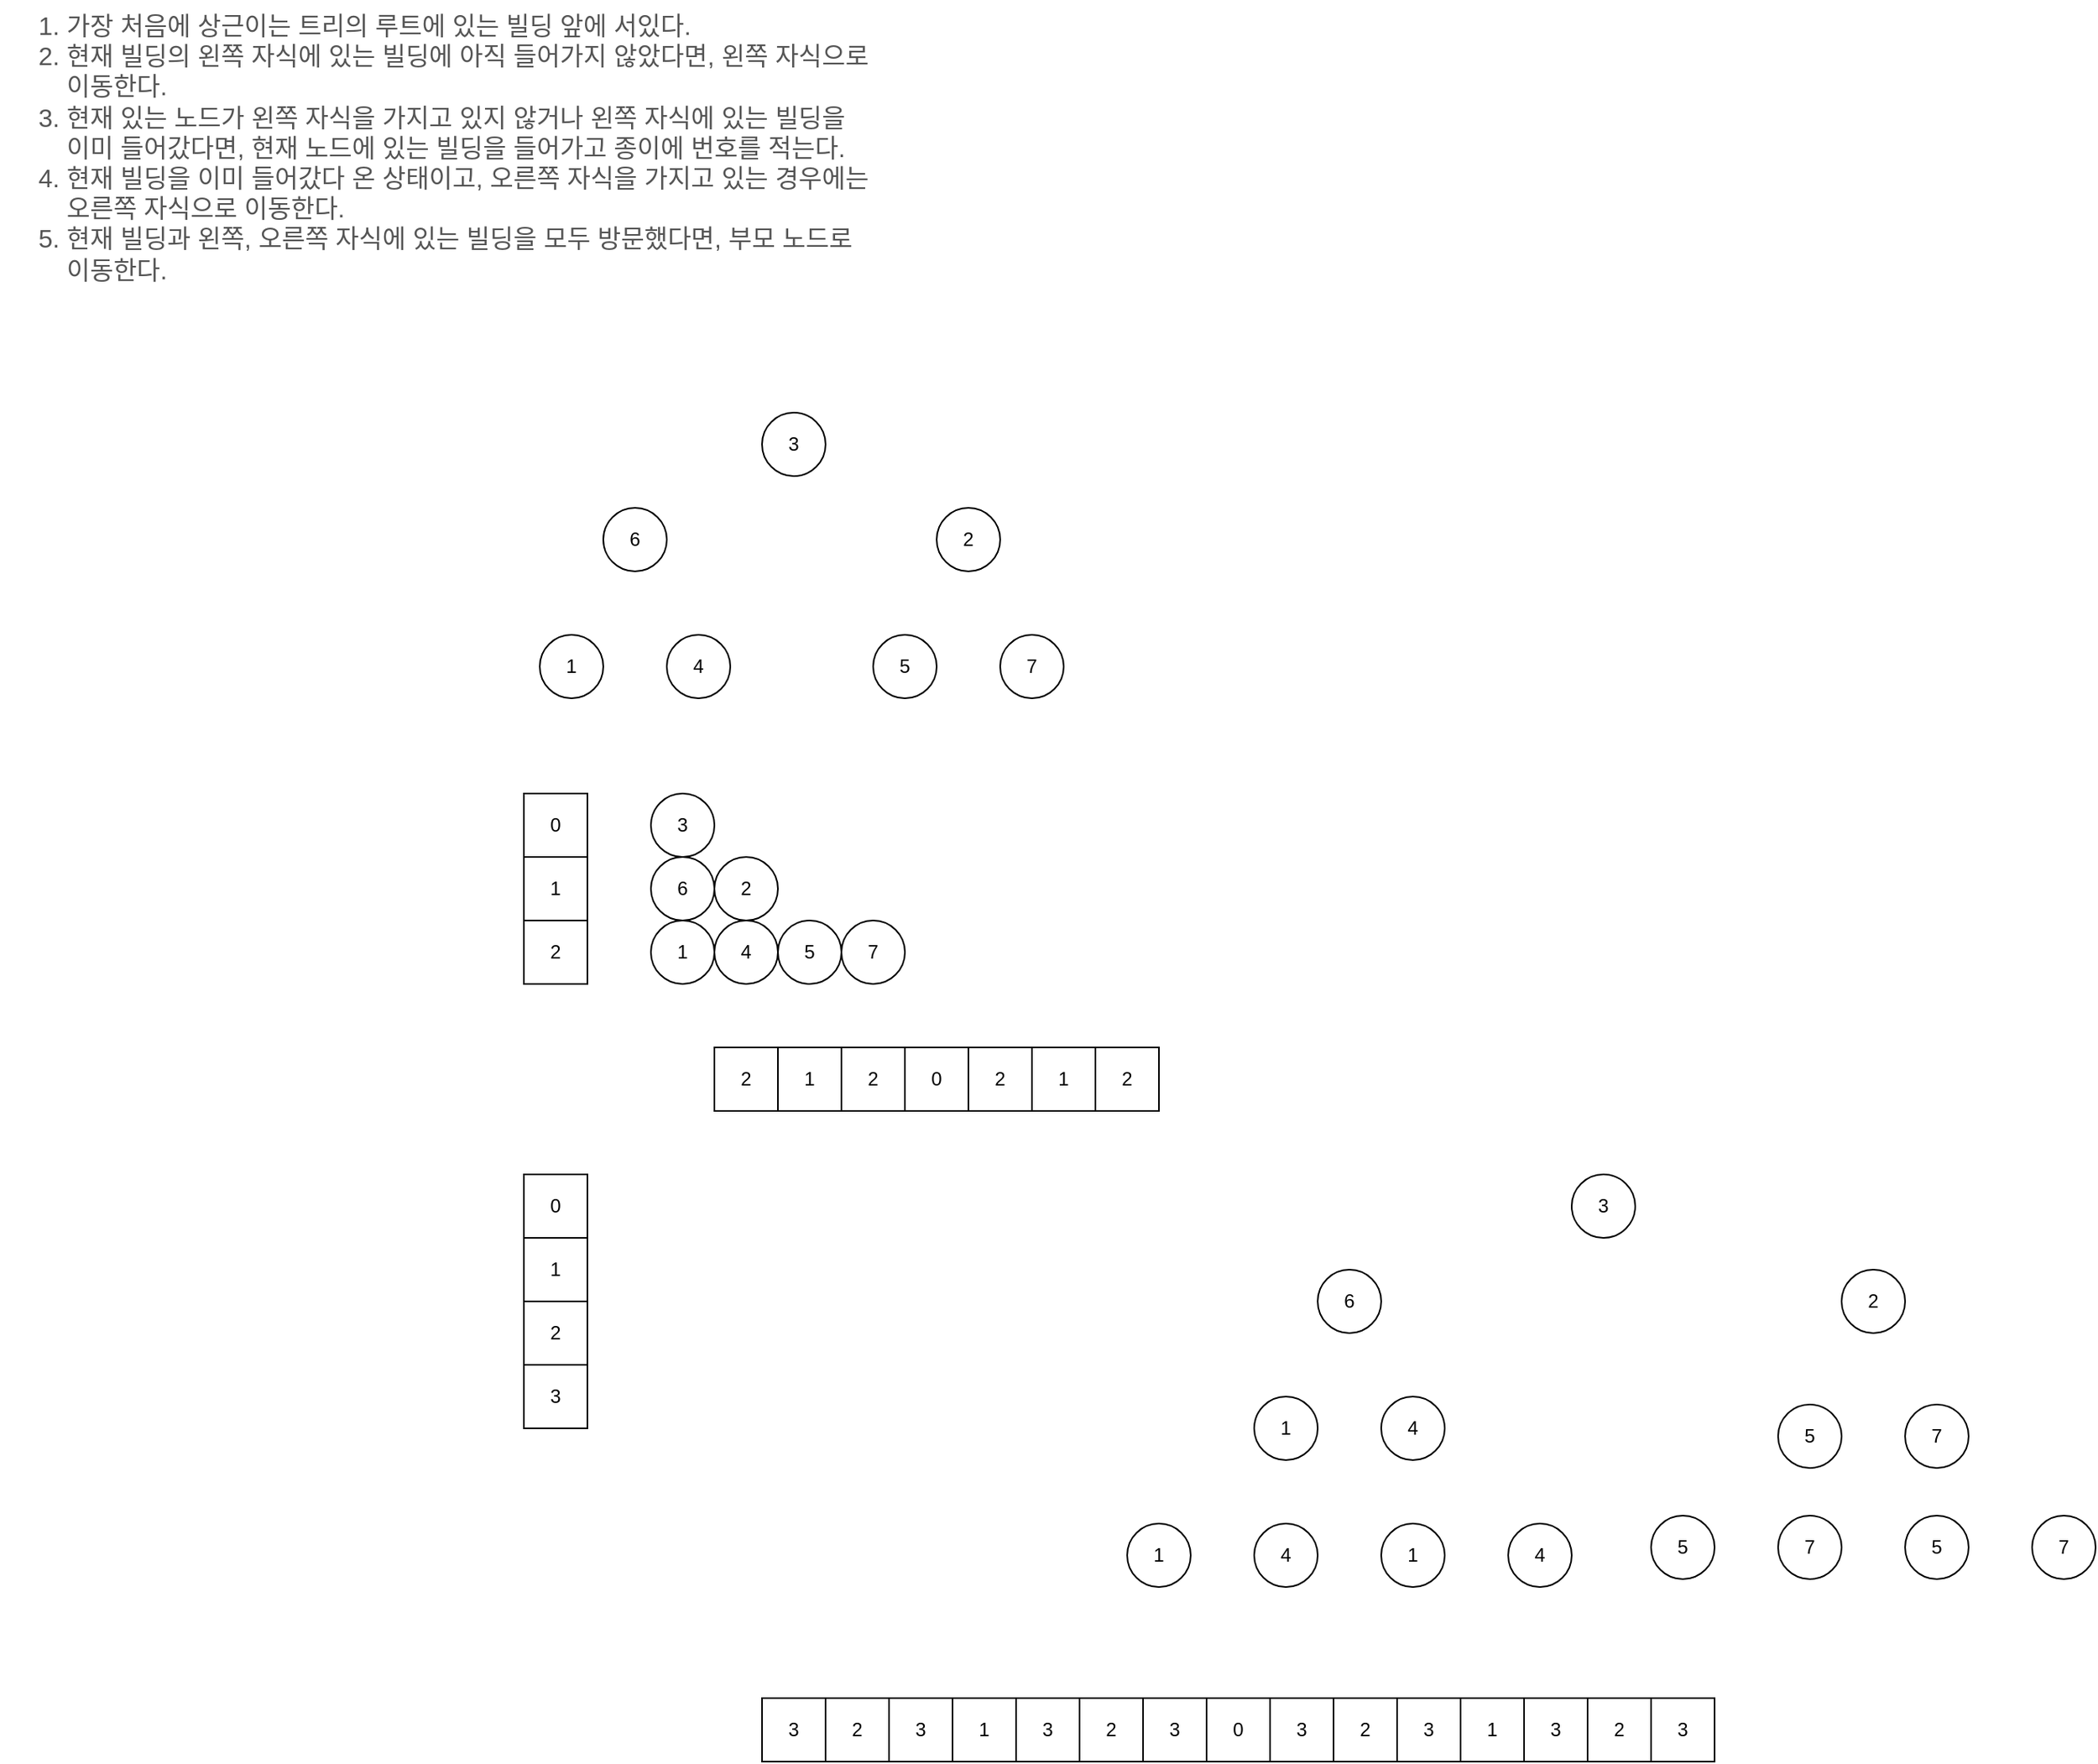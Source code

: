 <mxfile version="15.4.0" type="device"><diagram id="yGHM4C2LbJaOHL_kCx3K" name="페이지-1"><mxGraphModel dx="1230" dy="707" grid="1" gridSize="10" guides="1" tooltips="1" connect="1" arrows="1" fold="1" page="1" pageScale="1" pageWidth="10000" pageHeight="10000" math="0" shadow="0"><root><mxCell id="0"/><mxCell id="1" parent="0"/><mxCell id="ey57-oROkqpckmEXPp3p-1" value="&lt;ol style=&quot;box-sizing: border-box; border-radius: 0px; margin-top: 0px; margin-bottom: 10px; color: rgb(51, 51, 51); font-size: medium; font-style: normal; font-weight: 400; letter-spacing: normal; text-indent: 0px; text-transform: none; word-spacing: 0px; background-color: rgb(255, 255, 255);&quot;&gt;&lt;li style=&quot;box-sizing: border-box ; border-radius: 0px ; color: rgb(85 , 85 , 85)&quot;&gt;가장 처음에 상근이는 트리의 루트에 있는 빌딩 앞에 서있다.&lt;/li&gt;&lt;li style=&quot;box-sizing: border-box ; border-radius: 0px ; color: rgb(85 , 85 , 85)&quot;&gt;현재 빌딩의 왼쪽 자식에 있는 빌딩에 아직 들어가지 않았다면, 왼쪽 자식으로 이동한다.&lt;/li&gt;&lt;li style=&quot;box-sizing: border-box ; border-radius: 0px ; color: rgb(85 , 85 , 85)&quot;&gt;현재 있는 노드가 왼쪽 자식을 가지고 있지 않거나 왼쪽 자식에 있는 빌딩을 이미 들어갔다면, 현재 노드에 있는 빌딩을 들어가고 종이에 번호를 적는다.&lt;/li&gt;&lt;li style=&quot;box-sizing: border-box ; border-radius: 0px ; color: rgb(85 , 85 , 85)&quot;&gt;현재 빌딩을 이미 들어갔다 온 상태이고, 오른쪽 자식을 가지고 있는 경우에는 오른쪽 자식으로 이동한다.&lt;/li&gt;&lt;li style=&quot;box-sizing: border-box ; border-radius: 0px ; color: rgb(85 , 85 , 85)&quot;&gt;현재 빌딩과 왼쪽, 오른쪽 자식에 있는 빌딩을 모두 방문했다면, 부모 노드로 이동한다.&lt;/li&gt;&lt;/ol&gt;" style="text;whiteSpace=wrap;html=1;" vertex="1" parent="1"><mxGeometry x="310" y="340" width="550" height="170" as="geometry"/></mxCell><mxCell id="ey57-oROkqpckmEXPp3p-2" value="3" style="ellipse;whiteSpace=wrap;html=1;aspect=fixed;" vertex="1" parent="1"><mxGeometry x="790" y="600" width="40" height="40" as="geometry"/></mxCell><mxCell id="ey57-oROkqpckmEXPp3p-3" value="6" style="ellipse;whiteSpace=wrap;html=1;aspect=fixed;" vertex="1" parent="1"><mxGeometry x="690" y="660" width="40" height="40" as="geometry"/></mxCell><mxCell id="ey57-oROkqpckmEXPp3p-4" value="2" style="ellipse;whiteSpace=wrap;html=1;aspect=fixed;" vertex="1" parent="1"><mxGeometry x="900" y="660" width="40" height="40" as="geometry"/></mxCell><mxCell id="ey57-oROkqpckmEXPp3p-5" value="1" style="ellipse;whiteSpace=wrap;html=1;aspect=fixed;" vertex="1" parent="1"><mxGeometry x="650" y="740" width="40" height="40" as="geometry"/></mxCell><mxCell id="ey57-oROkqpckmEXPp3p-6" value="4" style="ellipse;whiteSpace=wrap;html=1;aspect=fixed;" vertex="1" parent="1"><mxGeometry x="730" y="740" width="40" height="40" as="geometry"/></mxCell><mxCell id="ey57-oROkqpckmEXPp3p-7" value="5" style="ellipse;whiteSpace=wrap;html=1;aspect=fixed;" vertex="1" parent="1"><mxGeometry x="860" y="740" width="40" height="40" as="geometry"/></mxCell><mxCell id="ey57-oROkqpckmEXPp3p-8" value="7" style="ellipse;whiteSpace=wrap;html=1;aspect=fixed;" vertex="1" parent="1"><mxGeometry x="940" y="740" width="40" height="40" as="geometry"/></mxCell><mxCell id="ey57-oROkqpckmEXPp3p-10" value="0" style="rounded=0;whiteSpace=wrap;html=1;" vertex="1" parent="1"><mxGeometry x="640" y="840" width="40" height="40" as="geometry"/></mxCell><mxCell id="ey57-oROkqpckmEXPp3p-11" value="1" style="rounded=0;whiteSpace=wrap;html=1;" vertex="1" parent="1"><mxGeometry x="640" y="880" width="40" height="40" as="geometry"/></mxCell><mxCell id="ey57-oROkqpckmEXPp3p-12" value="2" style="rounded=0;whiteSpace=wrap;html=1;" vertex="1" parent="1"><mxGeometry x="640" y="920" width="40" height="40" as="geometry"/></mxCell><mxCell id="ey57-oROkqpckmEXPp3p-14" value="1" style="ellipse;whiteSpace=wrap;html=1;aspect=fixed;" vertex="1" parent="1"><mxGeometry x="720" y="920" width="40" height="40" as="geometry"/></mxCell><mxCell id="ey57-oROkqpckmEXPp3p-15" value="6" style="ellipse;whiteSpace=wrap;html=1;aspect=fixed;" vertex="1" parent="1"><mxGeometry x="720" y="880" width="40" height="40" as="geometry"/></mxCell><mxCell id="ey57-oROkqpckmEXPp3p-16" value="4" style="ellipse;whiteSpace=wrap;html=1;aspect=fixed;" vertex="1" parent="1"><mxGeometry x="760" y="920" width="40" height="40" as="geometry"/></mxCell><mxCell id="ey57-oROkqpckmEXPp3p-17" value="3" style="ellipse;whiteSpace=wrap;html=1;aspect=fixed;" vertex="1" parent="1"><mxGeometry x="720" y="840" width="40" height="40" as="geometry"/></mxCell><mxCell id="ey57-oROkqpckmEXPp3p-18" value="5" style="ellipse;whiteSpace=wrap;html=1;aspect=fixed;" vertex="1" parent="1"><mxGeometry x="800" y="920" width="40" height="40" as="geometry"/></mxCell><mxCell id="ey57-oROkqpckmEXPp3p-19" value="2" style="ellipse;whiteSpace=wrap;html=1;aspect=fixed;" vertex="1" parent="1"><mxGeometry x="760" y="880" width="40" height="40" as="geometry"/></mxCell><mxCell id="ey57-oROkqpckmEXPp3p-20" value="7" style="ellipse;whiteSpace=wrap;html=1;aspect=fixed;" vertex="1" parent="1"><mxGeometry x="840" y="920" width="40" height="40" as="geometry"/></mxCell><mxCell id="ey57-oROkqpckmEXPp3p-21" value="2" style="rounded=0;whiteSpace=wrap;html=1;" vertex="1" parent="1"><mxGeometry x="760" y="1000" width="40" height="40" as="geometry"/></mxCell><mxCell id="ey57-oROkqpckmEXPp3p-22" value="1" style="rounded=0;whiteSpace=wrap;html=1;" vertex="1" parent="1"><mxGeometry x="800" y="1000" width="40" height="40" as="geometry"/></mxCell><mxCell id="ey57-oROkqpckmEXPp3p-23" value="2" style="rounded=0;whiteSpace=wrap;html=1;" vertex="1" parent="1"><mxGeometry x="840" y="1000" width="40" height="40" as="geometry"/></mxCell><mxCell id="ey57-oROkqpckmEXPp3p-24" value="0" style="rounded=0;whiteSpace=wrap;html=1;" vertex="1" parent="1"><mxGeometry x="880" y="1000" width="40" height="40" as="geometry"/></mxCell><mxCell id="ey57-oROkqpckmEXPp3p-25" value="2" style="rounded=0;whiteSpace=wrap;html=1;" vertex="1" parent="1"><mxGeometry x="920" y="1000" width="40" height="40" as="geometry"/></mxCell><mxCell id="ey57-oROkqpckmEXPp3p-26" value="1" style="rounded=0;whiteSpace=wrap;html=1;" vertex="1" parent="1"><mxGeometry x="960" y="1000" width="40" height="40" as="geometry"/></mxCell><mxCell id="ey57-oROkqpckmEXPp3p-27" value="2" style="rounded=0;whiteSpace=wrap;html=1;" vertex="1" parent="1"><mxGeometry x="1000" y="1000" width="40" height="40" as="geometry"/></mxCell><mxCell id="ey57-oROkqpckmEXPp3p-28" value="0" style="rounded=0;whiteSpace=wrap;html=1;" vertex="1" parent="1"><mxGeometry x="640" y="1080" width="40" height="40" as="geometry"/></mxCell><mxCell id="ey57-oROkqpckmEXPp3p-29" value="1" style="rounded=0;whiteSpace=wrap;html=1;" vertex="1" parent="1"><mxGeometry x="640" y="1120" width="40" height="40" as="geometry"/></mxCell><mxCell id="ey57-oROkqpckmEXPp3p-30" value="2" style="rounded=0;whiteSpace=wrap;html=1;" vertex="1" parent="1"><mxGeometry x="640" y="1160" width="40" height="40" as="geometry"/></mxCell><mxCell id="ey57-oROkqpckmEXPp3p-31" value="3" style="rounded=0;whiteSpace=wrap;html=1;" vertex="1" parent="1"><mxGeometry x="640" y="1200" width="40" height="40" as="geometry"/></mxCell><mxCell id="ey57-oROkqpckmEXPp3p-33" value="3" style="rounded=0;whiteSpace=wrap;html=1;" vertex="1" parent="1"><mxGeometry x="790" y="1410" width="40" height="40" as="geometry"/></mxCell><mxCell id="ey57-oROkqpckmEXPp3p-34" value="2" style="rounded=0;whiteSpace=wrap;html=1;" vertex="1" parent="1"><mxGeometry x="830" y="1410" width="40" height="40" as="geometry"/></mxCell><mxCell id="ey57-oROkqpckmEXPp3p-35" value="3" style="rounded=0;whiteSpace=wrap;html=1;" vertex="1" parent="1"><mxGeometry x="870" y="1410" width="40" height="40" as="geometry"/></mxCell><mxCell id="ey57-oROkqpckmEXPp3p-36" value="3" style="ellipse;whiteSpace=wrap;html=1;aspect=fixed;" vertex="1" parent="1"><mxGeometry x="1300" y="1080" width="40" height="40" as="geometry"/></mxCell><mxCell id="ey57-oROkqpckmEXPp3p-37" value="6" style="ellipse;whiteSpace=wrap;html=1;aspect=fixed;" vertex="1" parent="1"><mxGeometry x="1140" y="1140" width="40" height="40" as="geometry"/></mxCell><mxCell id="ey57-oROkqpckmEXPp3p-38" value="2" style="ellipse;whiteSpace=wrap;html=1;aspect=fixed;" vertex="1" parent="1"><mxGeometry x="1470" y="1140" width="40" height="40" as="geometry"/></mxCell><mxCell id="ey57-oROkqpckmEXPp3p-39" value="1" style="ellipse;whiteSpace=wrap;html=1;aspect=fixed;" vertex="1" parent="1"><mxGeometry x="1100" y="1220" width="40" height="40" as="geometry"/></mxCell><mxCell id="ey57-oROkqpckmEXPp3p-40" value="4" style="ellipse;whiteSpace=wrap;html=1;aspect=fixed;" vertex="1" parent="1"><mxGeometry x="1180" y="1220" width="40" height="40" as="geometry"/></mxCell><mxCell id="ey57-oROkqpckmEXPp3p-41" value="5" style="ellipse;whiteSpace=wrap;html=1;aspect=fixed;" vertex="1" parent="1"><mxGeometry x="1430" y="1225" width="40" height="40" as="geometry"/></mxCell><mxCell id="ey57-oROkqpckmEXPp3p-42" value="7" style="ellipse;whiteSpace=wrap;html=1;aspect=fixed;" vertex="1" parent="1"><mxGeometry x="1510" y="1225" width="40" height="40" as="geometry"/></mxCell><mxCell id="ey57-oROkqpckmEXPp3p-43" value="1" style="ellipse;whiteSpace=wrap;html=1;aspect=fixed;" vertex="1" parent="1"><mxGeometry x="1020" y="1300" width="40" height="40" as="geometry"/></mxCell><mxCell id="ey57-oROkqpckmEXPp3p-44" value="4" style="ellipse;whiteSpace=wrap;html=1;aspect=fixed;" vertex="1" parent="1"><mxGeometry x="1100" y="1300" width="40" height="40" as="geometry"/></mxCell><mxCell id="ey57-oROkqpckmEXPp3p-45" value="1" style="ellipse;whiteSpace=wrap;html=1;aspect=fixed;" vertex="1" parent="1"><mxGeometry x="1180" y="1300" width="40" height="40" as="geometry"/></mxCell><mxCell id="ey57-oROkqpckmEXPp3p-46" value="4" style="ellipse;whiteSpace=wrap;html=1;aspect=fixed;" vertex="1" parent="1"><mxGeometry x="1260" y="1300" width="40" height="40" as="geometry"/></mxCell><mxCell id="ey57-oROkqpckmEXPp3p-47" value="5" style="ellipse;whiteSpace=wrap;html=1;aspect=fixed;" vertex="1" parent="1"><mxGeometry x="1350" y="1295" width="40" height="40" as="geometry"/></mxCell><mxCell id="ey57-oROkqpckmEXPp3p-48" value="7" style="ellipse;whiteSpace=wrap;html=1;aspect=fixed;" vertex="1" parent="1"><mxGeometry x="1430" y="1295" width="40" height="40" as="geometry"/></mxCell><mxCell id="ey57-oROkqpckmEXPp3p-49" value="5" style="ellipse;whiteSpace=wrap;html=1;aspect=fixed;" vertex="1" parent="1"><mxGeometry x="1510" y="1295" width="40" height="40" as="geometry"/></mxCell><mxCell id="ey57-oROkqpckmEXPp3p-50" value="7" style="ellipse;whiteSpace=wrap;html=1;aspect=fixed;" vertex="1" parent="1"><mxGeometry x="1590" y="1295" width="40" height="40" as="geometry"/></mxCell><mxCell id="ey57-oROkqpckmEXPp3p-51" value="3" style="rounded=0;whiteSpace=wrap;html=1;" vertex="1" parent="1"><mxGeometry x="950" y="1410" width="40" height="40" as="geometry"/></mxCell><mxCell id="ey57-oROkqpckmEXPp3p-52" value="2" style="rounded=0;whiteSpace=wrap;html=1;" vertex="1" parent="1"><mxGeometry x="990" y="1410" width="40" height="40" as="geometry"/></mxCell><mxCell id="ey57-oROkqpckmEXPp3p-53" value="3" style="rounded=0;whiteSpace=wrap;html=1;" vertex="1" parent="1"><mxGeometry x="1030" y="1410" width="40" height="40" as="geometry"/></mxCell><mxCell id="ey57-oROkqpckmEXPp3p-54" value="1" style="rounded=0;whiteSpace=wrap;html=1;" vertex="1" parent="1"><mxGeometry x="910" y="1410" width="40" height="40" as="geometry"/></mxCell><mxCell id="ey57-oROkqpckmEXPp3p-55" value="0" style="rounded=0;whiteSpace=wrap;html=1;" vertex="1" parent="1"><mxGeometry x="1070" y="1410" width="40" height="40" as="geometry"/></mxCell><mxCell id="ey57-oROkqpckmEXPp3p-57" value="3" style="rounded=0;whiteSpace=wrap;html=1;" vertex="1" parent="1"><mxGeometry x="1110" y="1410" width="40" height="40" as="geometry"/></mxCell><mxCell id="ey57-oROkqpckmEXPp3p-58" value="2" style="rounded=0;whiteSpace=wrap;html=1;" vertex="1" parent="1"><mxGeometry x="1150" y="1410" width="40" height="40" as="geometry"/></mxCell><mxCell id="ey57-oROkqpckmEXPp3p-59" value="3" style="rounded=0;whiteSpace=wrap;html=1;" vertex="1" parent="1"><mxGeometry x="1190" y="1410" width="40" height="40" as="geometry"/></mxCell><mxCell id="ey57-oROkqpckmEXPp3p-60" value="3" style="rounded=0;whiteSpace=wrap;html=1;" vertex="1" parent="1"><mxGeometry x="1270" y="1410" width="40" height="40" as="geometry"/></mxCell><mxCell id="ey57-oROkqpckmEXPp3p-61" value="2" style="rounded=0;whiteSpace=wrap;html=1;" vertex="1" parent="1"><mxGeometry x="1310" y="1410" width="40" height="40" as="geometry"/></mxCell><mxCell id="ey57-oROkqpckmEXPp3p-62" value="3" style="rounded=0;whiteSpace=wrap;html=1;" vertex="1" parent="1"><mxGeometry x="1350" y="1410" width="40" height="40" as="geometry"/></mxCell><mxCell id="ey57-oROkqpckmEXPp3p-63" value="1" style="rounded=0;whiteSpace=wrap;html=1;" vertex="1" parent="1"><mxGeometry x="1230" y="1410" width="40" height="40" as="geometry"/></mxCell></root></mxGraphModel></diagram></mxfile>